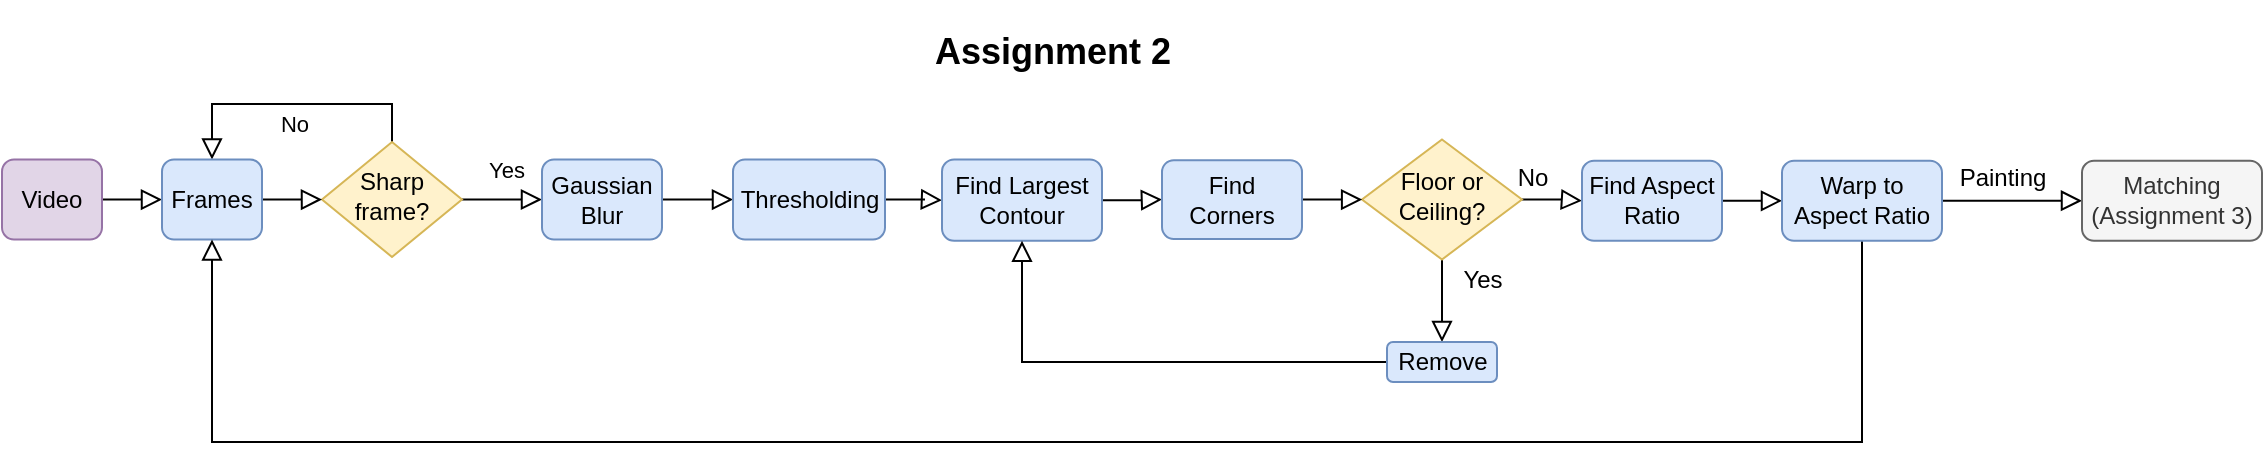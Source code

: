 <mxfile version="12.9.10" type="device"><diagram id="C5RBs43oDa-KdzZeNtuy" name="Page-1"><mxGraphModel dx="1422" dy="769" grid="1" gridSize="10" guides="1" tooltips="1" connect="1" arrows="1" fold="1" page="1" pageScale="1" pageWidth="827" pageHeight="1169" math="0" shadow="0"><root><mxCell id="WIyWlLk6GJQsqaUBKTNV-0"/><mxCell id="WIyWlLk6GJQsqaUBKTNV-1" parent="WIyWlLk6GJQsqaUBKTNV-0"/><mxCell id="KULy_5CuJQ26y193yP31-29" value="" style="edgeStyle=orthogonalEdgeStyle;rounded=0;orthogonalLoop=1;jettySize=auto;html=1;shadow=0;strokeWidth=1;labelBackgroundColor=none;endFill=0;endArrow=block;endSize=8;" edge="1" parent="WIyWlLk6GJQsqaUBKTNV-1" source="WIyWlLk6GJQsqaUBKTNV-3" target="KULy_5CuJQ26y193yP31-0"><mxGeometry relative="1" as="geometry"/></mxCell><mxCell id="WIyWlLk6GJQsqaUBKTNV-3" value="Video" style="rounded=1;whiteSpace=wrap;html=1;fontSize=12;glass=0;strokeWidth=1;shadow=0;fillColor=#e1d5e7;strokeColor=#9673a6;" parent="WIyWlLk6GJQsqaUBKTNV-1" vertex="1"><mxGeometry x="10" y="78.75" width="50" height="40" as="geometry"/></mxCell><mxCell id="WIyWlLk6GJQsqaUBKTNV-4" value="Yes" style="rounded=0;html=1;jettySize=auto;orthogonalLoop=1;fontSize=11;endArrow=block;endFill=0;endSize=8;strokeWidth=1;shadow=0;labelBackgroundColor=none;edgeStyle=orthogonalEdgeStyle;entryX=0;entryY=0.5;entryDx=0;entryDy=0;" parent="WIyWlLk6GJQsqaUBKTNV-1" source="WIyWlLk6GJQsqaUBKTNV-6" target="WIyWlLk6GJQsqaUBKTNV-7" edge="1"><mxGeometry x="0.338" y="30" relative="1" as="geometry"><mxPoint x="-5" y="15" as="offset"/><mxPoint x="290" y="100" as="targetPoint"/></mxGeometry></mxCell><mxCell id="WIyWlLk6GJQsqaUBKTNV-5" value="No" style="edgeStyle=orthogonalEdgeStyle;rounded=0;html=1;jettySize=auto;orthogonalLoop=1;fontSize=11;endArrow=block;endFill=0;endSize=8;strokeWidth=1;shadow=0;labelBackgroundColor=none;entryX=0.5;entryY=0;entryDx=0;entryDy=0;" parent="WIyWlLk6GJQsqaUBKTNV-1" source="WIyWlLk6GJQsqaUBKTNV-6" target="KULy_5CuJQ26y193yP31-0" edge="1"><mxGeometry y="10" relative="1" as="geometry"><mxPoint as="offset"/><Array as="points"><mxPoint x="205" y="51"/><mxPoint x="115" y="51"/></Array></mxGeometry></mxCell><mxCell id="WIyWlLk6GJQsqaUBKTNV-6" value="Sharp frame?" style="rhombus;whiteSpace=wrap;html=1;shadow=0;fontFamily=Helvetica;fontSize=12;align=center;strokeWidth=1;spacing=6;spacingTop=-4;fillColor=#fff2cc;strokeColor=#d6b656;" parent="WIyWlLk6GJQsqaUBKTNV-1" vertex="1"><mxGeometry x="170" y="70" width="70" height="57.5" as="geometry"/></mxCell><mxCell id="KULy_5CuJQ26y193yP31-31" value="" style="edgeStyle=orthogonalEdgeStyle;rounded=0;orthogonalLoop=1;jettySize=auto;html=1;shadow=0;strokeWidth=1;labelBackgroundColor=none;endFill=0;endArrow=block;endSize=8;" edge="1" parent="WIyWlLk6GJQsqaUBKTNV-1" source="WIyWlLk6GJQsqaUBKTNV-7" target="KULy_5CuJQ26y193yP31-3"><mxGeometry relative="1" as="geometry"/></mxCell><mxCell id="WIyWlLk6GJQsqaUBKTNV-7" value="&lt;div&gt;Gaussian&lt;/div&gt;&lt;div&gt;Blur&lt;/div&gt;" style="rounded=1;whiteSpace=wrap;html=1;fontSize=12;glass=0;strokeWidth=1;shadow=0;fillColor=#dae8fc;strokeColor=#6c8ebf;" parent="WIyWlLk6GJQsqaUBKTNV-1" vertex="1"><mxGeometry x="280" y="78.75" width="60" height="40" as="geometry"/></mxCell><mxCell id="KULy_5CuJQ26y193yP31-32" value="" style="edgeStyle=orthogonalEdgeStyle;rounded=0;orthogonalLoop=1;jettySize=auto;html=1;shadow=0;strokeWidth=1;labelBackgroundColor=none;endFill=0;endArrow=block;endSize=8;" edge="1" parent="WIyWlLk6GJQsqaUBKTNV-1" source="KULy_5CuJQ26y193yP31-3" target="KULy_5CuJQ26y193yP31-5"><mxGeometry relative="1" as="geometry"/></mxCell><mxCell id="KULy_5CuJQ26y193yP31-3" value="Thresholding" style="rounded=1;whiteSpace=wrap;html=1;fontSize=12;glass=0;strokeWidth=1;shadow=0;fillColor=#dae8fc;strokeColor=#6c8ebf;" vertex="1" parent="WIyWlLk6GJQsqaUBKTNV-1"><mxGeometry x="375.5" y="78.75" width="76" height="40" as="geometry"/></mxCell><mxCell id="KULy_5CuJQ26y193yP31-33" value="" style="edgeStyle=orthogonalEdgeStyle;rounded=0;orthogonalLoop=1;jettySize=auto;html=1;shadow=0;strokeWidth=1;labelBackgroundColor=none;endFill=0;endArrow=block;endSize=8;" edge="1" parent="WIyWlLk6GJQsqaUBKTNV-1" source="KULy_5CuJQ26y193yP31-5" target="KULy_5CuJQ26y193yP31-14"><mxGeometry relative="1" as="geometry"/></mxCell><mxCell id="KULy_5CuJQ26y193yP31-5" value="Find Largest Contour" style="rounded=1;whiteSpace=wrap;html=1;fontSize=12;glass=0;strokeWidth=1;shadow=0;fillColor=#dae8fc;strokeColor=#6c8ebf;" vertex="1" parent="WIyWlLk6GJQsqaUBKTNV-1"><mxGeometry x="480" y="78.75" width="80" height="40.62" as="geometry"/></mxCell><mxCell id="KULy_5CuJQ26y193yP31-11" style="edgeStyle=orthogonalEdgeStyle;rounded=0;orthogonalLoop=1;jettySize=auto;html=1;shadow=0;strokeWidth=1;labelBackgroundColor=none;endFill=0;endArrow=block;endSize=8;" edge="1" parent="WIyWlLk6GJQsqaUBKTNV-1" source="WIyWlLk6GJQsqaUBKTNV-10"><mxGeometry relative="1" as="geometry"><mxPoint x="730" y="170" as="targetPoint"/><Array as="points"><mxPoint x="730" y="160"/><mxPoint x="730" y="160"/></Array></mxGeometry></mxCell><mxCell id="KULy_5CuJQ26y193yP31-35" value="" style="edgeStyle=orthogonalEdgeStyle;rounded=0;orthogonalLoop=1;jettySize=auto;html=1;shadow=0;strokeWidth=1;labelBackgroundColor=none;endFill=0;endArrow=block;endSize=8;" edge="1" parent="WIyWlLk6GJQsqaUBKTNV-1" source="WIyWlLk6GJQsqaUBKTNV-10" target="WIyWlLk6GJQsqaUBKTNV-12"><mxGeometry relative="1" as="geometry"/></mxCell><mxCell id="WIyWlLk6GJQsqaUBKTNV-10" value="Floor or Ceiling?" style="rhombus;whiteSpace=wrap;html=1;shadow=0;fontFamily=Helvetica;fontSize=12;align=center;strokeWidth=1;spacing=6;spacingTop=-4;fillColor=#fff2cc;strokeColor=#d6b656;" parent="WIyWlLk6GJQsqaUBKTNV-1" vertex="1"><mxGeometry x="690" y="68.75" width="80" height="60" as="geometry"/></mxCell><mxCell id="KULy_5CuJQ26y193yP31-28" value="" style="edgeStyle=orthogonalEdgeStyle;rounded=0;orthogonalLoop=1;jettySize=auto;html=1;shadow=0;strokeWidth=1;labelBackgroundColor=none;endFill=0;endArrow=block;endSize=8;" edge="1" parent="WIyWlLk6GJQsqaUBKTNV-1" source="KULy_5CuJQ26y193yP31-0" target="WIyWlLk6GJQsqaUBKTNV-6"><mxGeometry relative="1" as="geometry"/></mxCell><mxCell id="KULy_5CuJQ26y193yP31-0" value="Frames" style="rounded=1;whiteSpace=wrap;html=1;fontSize=12;glass=0;strokeWidth=1;shadow=0;fillColor=#dae8fc;strokeColor=#6c8ebf;" vertex="1" parent="WIyWlLk6GJQsqaUBKTNV-1"><mxGeometry x="90" y="78.75" width="50" height="40" as="geometry"/></mxCell><mxCell id="KULy_5CuJQ26y193yP31-16" style="edgeStyle=orthogonalEdgeStyle;rounded=0;orthogonalLoop=1;jettySize=auto;html=1;shadow=0;strokeWidth=1;labelBackgroundColor=none;endFill=0;endArrow=block;endSize=8;" edge="1" parent="WIyWlLk6GJQsqaUBKTNV-1" source="KULy_5CuJQ26y193yP31-14" target="WIyWlLk6GJQsqaUBKTNV-10"><mxGeometry relative="1" as="geometry"/></mxCell><mxCell id="KULy_5CuJQ26y193yP31-14" value="Find Corners" style="rounded=1;whiteSpace=wrap;html=1;fontSize=12;glass=0;strokeWidth=1;shadow=0;fillColor=#dae8fc;strokeColor=#6c8ebf;" vertex="1" parent="WIyWlLk6GJQsqaUBKTNV-1"><mxGeometry x="590" y="79.07" width="70" height="39.37" as="geometry"/></mxCell><mxCell id="KULy_5CuJQ26y193yP31-21" value="" style="edgeStyle=orthogonalEdgeStyle;rounded=0;orthogonalLoop=1;jettySize=auto;html=1;entryX=0.5;entryY=1;entryDx=0;entryDy=0;shadow=0;strokeWidth=1;labelBackgroundColor=none;endFill=0;endArrow=block;endSize=8;" edge="1" parent="WIyWlLk6GJQsqaUBKTNV-1" source="KULy_5CuJQ26y193yP31-17" target="KULy_5CuJQ26y193yP31-5"><mxGeometry relative="1" as="geometry"><mxPoint x="602.5" y="180" as="targetPoint"/></mxGeometry></mxCell><mxCell id="KULy_5CuJQ26y193yP31-17" value="&lt;div&gt;Remove&lt;/div&gt;" style="rounded=1;whiteSpace=wrap;html=1;fontSize=12;glass=0;strokeWidth=1;shadow=0;fillColor=#dae8fc;strokeColor=#6c8ebf;" vertex="1" parent="WIyWlLk6GJQsqaUBKTNV-1"><mxGeometry x="702.5" y="170" width="55" height="20" as="geometry"/></mxCell><mxCell id="KULy_5CuJQ26y193yP31-39" value="" style="edgeStyle=orthogonalEdgeStyle;rounded=0;orthogonalLoop=1;jettySize=auto;html=1;shadow=0;labelBackgroundColor=none;endArrow=block;endFill=0;endSize=8;strokeWidth=1;" edge="1" parent="WIyWlLk6GJQsqaUBKTNV-1" source="WIyWlLk6GJQsqaUBKTNV-12" target="KULy_5CuJQ26y193yP31-24"><mxGeometry relative="1" as="geometry"/></mxCell><mxCell id="WIyWlLk6GJQsqaUBKTNV-12" value="Find Aspect Ratio" style="rounded=1;whiteSpace=wrap;html=1;fontSize=12;glass=0;strokeWidth=1;shadow=0;fillColor=#dae8fc;strokeColor=#6c8ebf;" parent="WIyWlLk6GJQsqaUBKTNV-1" vertex="1"><mxGeometry x="800" y="79.37" width="70" height="40" as="geometry"/></mxCell><mxCell id="KULy_5CuJQ26y193yP31-27" value="" style="edgeStyle=orthogonalEdgeStyle;rounded=0;orthogonalLoop=1;jettySize=auto;html=1;shadow=0;strokeWidth=1;labelBackgroundColor=none;endFill=0;endArrow=block;endSize=8;" edge="1" parent="WIyWlLk6GJQsqaUBKTNV-1" source="KULy_5CuJQ26y193yP31-24" target="KULy_5CuJQ26y193yP31-26"><mxGeometry relative="1" as="geometry"/></mxCell><mxCell id="KULy_5CuJQ26y193yP31-42" value="" style="edgeStyle=orthogonalEdgeStyle;rounded=0;orthogonalLoop=1;jettySize=auto;html=1;shadow=0;labelBackgroundColor=none;endArrow=block;endFill=0;endSize=8;strokeWidth=1;entryX=0.5;entryY=1;entryDx=0;entryDy=0;" edge="1" parent="WIyWlLk6GJQsqaUBKTNV-1" source="KULy_5CuJQ26y193yP31-24" target="KULy_5CuJQ26y193yP31-0"><mxGeometry relative="1" as="geometry"><mxPoint x="140" y="280" as="targetPoint"/><Array as="points"><mxPoint x="940" y="220"/><mxPoint x="115" y="220"/></Array></mxGeometry></mxCell><mxCell id="KULy_5CuJQ26y193yP31-24" value="Warp to Aspect Ratio" style="rounded=1;whiteSpace=wrap;html=1;fontSize=12;glass=0;strokeWidth=1;shadow=0;fillColor=#dae8fc;strokeColor=#6c8ebf;" vertex="1" parent="WIyWlLk6GJQsqaUBKTNV-1"><mxGeometry x="900" y="79.37" width="80" height="40" as="geometry"/></mxCell><mxCell id="KULy_5CuJQ26y193yP31-26" value="&lt;div&gt;Matching&lt;br&gt;&lt;/div&gt;&lt;div&gt;(Assignment 3)&lt;/div&gt;" style="rounded=1;whiteSpace=wrap;html=1;fontSize=12;glass=0;strokeWidth=1;shadow=0;fillColor=#f5f5f5;strokeColor=#666666;fontColor=#333333;" vertex="1" parent="WIyWlLk6GJQsqaUBKTNV-1"><mxGeometry x="1050" y="79.37" width="90" height="40" as="geometry"/></mxCell><mxCell id="KULy_5CuJQ26y193yP31-34" value="&lt;div&gt;Yes&lt;/div&gt;" style="text;html=1;align=center;verticalAlign=middle;resizable=0;points=[];autosize=1;" vertex="1" parent="WIyWlLk6GJQsqaUBKTNV-1"><mxGeometry x="730" y="128.75" width="40" height="20" as="geometry"/></mxCell><mxCell id="KULy_5CuJQ26y193yP31-37" value="&lt;div&gt;No&lt;/div&gt;" style="text;html=1;align=center;verticalAlign=middle;resizable=0;points=[];autosize=1;" vertex="1" parent="WIyWlLk6GJQsqaUBKTNV-1"><mxGeometry x="760" y="77.5" width="30" height="20" as="geometry"/></mxCell><mxCell id="KULy_5CuJQ26y193yP31-40" value="Painting" style="text;html=1;align=center;verticalAlign=middle;resizable=0;points=[];autosize=1;" vertex="1" parent="WIyWlLk6GJQsqaUBKTNV-1"><mxGeometry x="980" y="77.5" width="60" height="20" as="geometry"/></mxCell><mxCell id="KULy_5CuJQ26y193yP31-43" value="&lt;h2&gt;Assignment 2&lt;/h2&gt;" style="text;html=1;align=center;verticalAlign=middle;resizable=0;points=[];autosize=1;" vertex="1" parent="WIyWlLk6GJQsqaUBKTNV-1"><mxGeometry x="470" width="130" height="50" as="geometry"/></mxCell></root></mxGraphModel></diagram></mxfile>